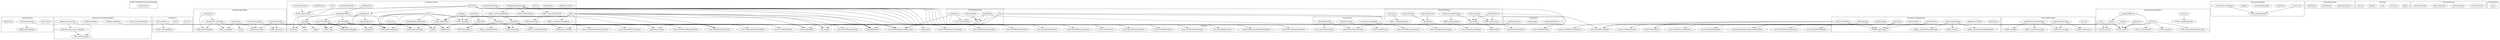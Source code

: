strict digraph {
subgraph cluster_2688_IERC3156FlashBorrowerUpgradeable {
label = "IERC3156FlashBorrowerUpgradeable"
"2688_onFlashLoan" [label="onFlashLoan"]
}subgraph cluster_33729_StrategyLeverageAAVEv3 {
label = "StrategyLeverageAAVEv3"
"33729_getBalances" [label="getBalances"]
"33729__supply" [label="_supply"]
"33729__withdraw" [label="_withdraw"]
"33729_constructor" [label="constructor"]
"33729__supplyAndBorrow" [label="_supplyAndBorrow"]
"33729__repay" [label="_repay"]
"33729_initialize" [label="initialize"]
"33729__withdraw" -> "33729_aaveV3"
"33729__supplyAndBorrow" -> "33729__supply"
"33729__repay" -> "33729_aaveV3A"
"33729_initialize" -> "33729_initializer"
"33729__supply" -> "33729_aaveV3"
"33729_initialize" -> "33729__initializeStrategyLeverage"
"33729_constructor" -> "33729__disableInitializers"
"33729_initialize" -> "33729__initUseAAVEv3"
"33729_getBalances" -> "33729_aaveV3"
"33729__supply" -> "33729_aaveV3A"
"33729__supplyAndBorrow" -> "33729_aaveV3"
"33729__repay" -> "33729_aaveV3"
"33729_initialize" -> "33729_aaveV3"
}subgraph cluster_28388_UseFlashLender {
label = "UseFlashLender"
"28388_flashLenderA" [label="flashLenderA"]
"28388__initUseFlashLender" [label="_initUseFlashLender"]
"28388_flashLender" [label="flashLender"]
"28388__initUseFlashLender" -> "28388_onlyInitializing"
}subgraph cluster_3301_ReentrancyGuardUpgradeable {
label = "ReentrancyGuardUpgradeable"
"3301__reentrancyGuardEntered" [label="_reentrancyGuardEntered"]
"3301___ReentrancyGuard_init_unchained" [label="__ReentrancyGuard_init_unchained"]
"3301__nonReentrantBefore" [label="_nonReentrantBefore"]
"3301__nonReentrantAfter" [label="_nonReentrantAfter"]
"3301___ReentrancyGuard_init" [label="__ReentrancyGuard_init"]
"3301___ReentrancyGuard_init" -> "3301___ReentrancyGuard_init_unchained"
"3301___ReentrancyGuard_init_unchained" -> "3301_onlyInitializing"
"3301___ReentrancyGuard_init" -> "3301_onlyInitializing"
}subgraph cluster_28327_UseAAVEv3 {
label = "UseAAVEv3"
"28327_aaveV3A" [label="aaveV3A"]
"28327_aaveV3" [label="aaveV3"]
"28327__initUseAAVEv3" [label="_initUseAAVEv3"]
"28327__initUseAAVEv3" -> "28327_onlyInitializing"
}subgraph cluster_31143_UseUnifiedSwapper {
label = "UseUnifiedSwapper"
"31143__key" [label="_key"]
"31143_disableRoute" [label="disableRoute"]
"31143_swap" [label="swap"]
"31143_isRouteEnabled" [label="isRouteEnabled"]
"31143_enableRoute" [label="enableRoute"]
"31143_isRouteEnabled" -> "31143__key"
"31143_swap" -> "31143__key"
"31143_enableRoute" -> "31143__key"
"31143_disableRoute" -> "31143_onlyGovernor"
"31143_enableRoute" -> "31143_onlyGovernor"
"31143_disableRoute" -> "31143__key"
}subgraph cluster_2665_OwnableUpgradeable {
label = "OwnableUpgradeable"
"2665_renounceOwnership" [label="renounceOwnership"]
"2665___Ownable_init_unchained" [label="__Ownable_init_unchained"]
"2665_transferOwnership" [label="transferOwnership"]
"2665_owner" [label="owner"]
"2665__transferOwnership" [label="_transferOwnership"]
"2665__checkOwner" [label="_checkOwner"]
"2665___Ownable_init" [label="__Ownable_init"]
"2665___Ownable_init" -> "2665_onlyInitializing"
"2665__checkOwner" -> "2665_owner"
"2665_renounceOwnership" -> "2665__transferOwnership"
"2665___Ownable_init_unchained" -> "2665__msgSender"
"2665___Ownable_init_unchained" -> "2665_onlyInitializing"
"2665__checkOwner" -> "2665__msgSender"
"2665_transferOwnership" -> "2665_onlyOwner"
"2665___Ownable_init" -> "2665___Ownable_init_unchained"
"2665_transferOwnership" -> "2665__transferOwnership"
"2665_renounceOwnership" -> "2665_onlyOwner"
"2665___Ownable_init_unchained" -> "2665__transferOwnership"
}subgraph cluster_5002_ContextUpgradeable {
label = "ContextUpgradeable"
"5002___Context_init" [label="__Context_init"]
"5002__msgSender" [label="_msgSender"]
"5002__contextSuffixLength" [label="_contextSuffixLength"]
"5002__msgData" [label="_msgData"]
"5002___Context_init_unchained" [label="__Context_init_unchained"]
"5002___Context_init" -> "5002_onlyInitializing"
"5002___Context_init_unchained" -> "5002_onlyInitializing"
}subgraph cluster_29131_UseLeverage {
label = "UseLeverage"
"29131__calculateLeverageRatio" [label="_calculateLeverageRatio"]
"29131__calcDeltaPosition" [label="_calcDeltaPosition"]
"29131__calculateDebtToPay" [label="_calculateDebtToPay"]
}subgraph cluster_37738_IStrategyLeverage {
label = "IStrategyLeverage"
"37738_getCollateralAsset" [label="getCollateralAsset"]
"37738_getDebAsset" [label="getDebAsset"]
"37738_getPosition" [label="getPosition"]
}subgraph cluster_34893_StrategySettings {
label = "StrategySettings"
"34893_setPriceMaxConf" [label="setPriceMaxConf"]
"34893__initializeStrategySettings" [label="_initializeStrategySettings"]
"34893_getPriceMaxAge" [label="getPriceMaxAge"]
"34893_getPriceMaxConf" [label="getPriceMaxConf"]
"34893_setPriceMaxAge" [label="setPriceMaxAge"]
"34893__setUint256" [label="_setUint256"]
"34893_constructor" [label="constructor"]
"34893__getUint256" [label="_getUint256"]
"34893_setPriceMaxConf" -> "34893_onlyGovernor"
"34893_setPriceMaxConf" -> "34893__setUint256"
"34893__initializeStrategySettings" -> "34893__setUint256"
"34893_setPriceMaxAge" -> "34893_onlyGovernor"
"34893_getPriceMaxConf" -> "34893__getUint256"
"34893_constructor" -> "34893__disableInitializers"
"34893__initializeStrategySettings" -> "34893_onlyInitializing"
"34893_getPriceMaxAge" -> "34893__getUint256"
"34893_setPriceMaxAge" -> "34893__setUint256"
}subgraph cluster_37703_IStrategy {
label = "IStrategy"
"37703_deploy" [label="deploy"]
"37703_totalAssets" [label="totalAssets"]
"37703_asset" [label="asset"]
"37703_undeploy" [label="undeploy"]
"37703_harvest" [label="harvest"]
}subgraph cluster_3088_Initializable {
label = "Initializable"
"3088__getInitializedVersion" [label="_getInitializedVersion"]
"3088__isInitializing" [label="_isInitializing"]
"3088__disableInitializers" [label="_disableInitializers"]
}subgraph cluster_33392_StrategyLeverage {
label = "StrategyLeverage"
"33392_totalAssets" [label="totalAssets"]
"33392__convertToCollateral" [label="_convertToCollateral"]
"33392_getPosition" [label="getPosition"]
"33392_getCollateralAsset" [label="getCollateralAsset"]
"33392__repayAndWithdraw" [label="_repayAndWithdraw"]
"33392__toCollateral" [label="_toCollateral"]
"33392__undeploy" [label="_undeploy"]
"33392__toDebt" [label="_toDebt"]
"33392_getBalances" [label="getBalances"]
"33392_getDebAsset" [label="getDebAsset"]
"33392__adjustDebt" [label="_adjustDebt"]
"33392__withdraw" [label="_withdraw"]
"33392__supplyAndBorrow" [label="_supplyAndBorrow"]
"33392__initializeStrategyLeverage" [label="_initializeStrategyLeverage"]
"33392_receive" [label="receive"]
"33392_setCollateralOracle" [label="setCollateralOracle"]
"33392_setDebtOracle" [label="setDebtOracle"]
"33392__convertToDebt" [label="_convertToDebt"]
"33392__payDebt" [label="_payDebt"]
"33392_harvest" [label="harvest"]
"33392__getPosition" [label="_getPosition"]
"33392_onFlashLoan" [label="onFlashLoan"]
"33392_getCollateralOracle" [label="getCollateralOracle"]
"33392_deploy" [label="deploy"]
"33392__supply" [label="_supply"]
"33392_asset" [label="asset"]
"33392_undeploy" [label="undeploy"]
"33392_getDebtOracle" [label="getDebtOracle"]
"33392_renounceOwnership" [label="renounceOwnership"]
"33392__repay" [label="_repay"]
"33392__supplyBorrow" [label="_supplyBorrow"]
"33392_harvest" -> "33392_getPriceMaxConf"
"33392_deploy" -> "33392_flashLender"
"33392__repayAndWithdraw" -> "33392__withdraw"
"33392__payDebt" -> "33392_swap"
"33392__undeploy" -> "33392_getPriceMaxConf"
"33392_onFlashLoan" -> "33392__payDebt"
"33392__payDebt" -> "33392_getMaxSlippage"
"33392__convertToCollateral" -> "33392__toCollateral"
"33392__convertToCollateral" -> "33392_getPriceMaxAge"
"33392_harvest" -> "33392_getMaxLoanToValue"
"33392__payDebt" -> "33392__withdraw"
"33392__undeploy" -> "33392_getPriceMaxAge"
"33392_harvest" -> "33392_onlyOwner"
"33392_deploy" -> "33392_onlyOwner"
"33392_harvest" -> "33392__toDebt"
"33392__convertToDebt" -> "33392_getMaxSlippage"
"33392__supplyBorrow" -> "33392__supplyAndBorrow"
"33392_harvest" -> "33392_getBalances"
"33392__supplyBorrow" -> "33392_getPriceMaxConf"
"33392__payDebt" -> "33392_getPriceMaxAge"
"33392__adjustDebt" -> "33392_getLoanToValue"
"33392__undeploy" -> "33392_getBalances"
"33392_undeploy" -> "33392_nonReentrant"
"33392__convertToDebt" -> "33392_getPriceMaxConf"
"33392__supplyBorrow" -> "33392__convertToCollateral"
"33392__payDebt" -> "33392__toCollateral"
"33392__adjustDebt" -> "33392_flashLenderA"
"33392__undeploy" -> "33392__toCollateral"
"33392__supplyBorrow" -> "33392_getPriceMaxAge"
"33392__undeploy" -> "33392_flashLender"
"33392__convertToCollateral" -> "33392_getMaxSlippage"
"33392_setDebtOracle" -> "33392_onlyGovernor"
"33392__convertToDebt" -> "33392_getPriceMaxAge"
"33392_deploy" -> "33392__calculateLeverageRatio"
"33392_undeploy" -> "33392__undeploy"
"33392__repayAndWithdraw" -> "33392_getBalances"
"33392__payDebt" -> "33392_getPriceMaxConf"
"33392_deploy" -> "33392_getNrLoops"
"33392__undeploy" -> "33392__toDebt"
"33392_harvest" -> "33392_getPriceMaxAge"
"33392__convertToDebt" -> "33392_swap"
"33392_setCollateralOracle" -> "33392_onlyGovernor"
"33392__payDebt" -> "33392__supply"
"33392_onFlashLoan" -> "33392_flashLenderA"
"33392_deploy" -> "33392_getLoanToValue"
"33392__getPosition" -> "33392_getBalances"
"33392__adjustDebt" -> "33392__calculateDebtToPay"
"33392_getPosition" -> "33392__getPosition"
"33392_harvest" -> "33392__adjustDebt"
"33392__payDebt" -> "33392__repay"
"33392_deploy" -> "33392_flashLenderA"
"33392__convertToDebt" -> "33392__toDebt"
"33392_totalAssets" -> "33392__toDebt"
"33392__convertToCollateral" -> "33392_swap"
"33392__supplyBorrow" -> "33392__toDebt"
"33392__repayAndWithdraw" -> "33392__convertToDebt"
"33392__convertToCollateral" -> "33392_getPriceMaxConf"
"33392_deploy" -> "33392_nonReentrant"
"33392__initializeStrategyLeverage" -> "33392__initLeverageSettings"
"33392__undeploy" -> "33392__calcDeltaPosition"
"33392__repayAndWithdraw" -> "33392__repay"
"33392_totalAssets" -> "33392_getBalances"
"33392__adjustDebt" -> "33392_flashLender"
"33392_onFlashLoan" -> "33392__supplyBorrow"
"33392__initializeStrategyLeverage" -> "33392_onlyInitializing"
"33392__initializeStrategyLeverage" -> "33392__initUseFlashLender"
"33392_onFlashLoan" -> "33392__repayAndWithdraw"
"33392_harvest" -> "33392_nonReentrant"
"33392__undeploy" -> "33392_flashLenderA"
"33392_undeploy" -> "33392_onlyOwner"
}subgraph cluster_37776_IStrategySettings {
label = "IStrategySettings"
"37776_setPriceMaxConf" [label="setPriceMaxConf"]
"37776_setPriceMaxAge" [label="setPriceMaxAge"]
"37776_getPriceMaxConf" [label="getPriceMaxConf"]
"37776_getPriceMaxAge" [label="getPriceMaxAge"]
}subgraph cluster_34484_StrategyLeverageSettings {
label = "StrategyLeverageSettings"
"34484_getNrLoops" [label="getNrLoops"]
"34484_getMaxLoanToValue" [label="getMaxLoanToValue"]
"34484_setNrLoops" [label="setNrLoops"]
"34484_setMaxLoanToValue" [label="setMaxLoanToValue"]
"34484_getLoanToValue" [label="getLoanToValue"]
"34484__initLeverageSettings" [label="_initLeverageSettings"]
"34484_getMaxSlippage" [label="getMaxSlippage"]
"34484_setLoanToValue" [label="setLoanToValue"]
"34484_setMaxSlippage" [label="setMaxSlippage"]
"34484_setMaxSlippage" -> "34484_onlyGovernor"
"34484_setMaxLoanToValue" -> "34484_onlyGovernor"
"34484__initLeverageSettings" -> "34484__initializeGovernableOwnable"
"34484__initLeverageSettings" -> "34484__initializeStrategySettings"
"34484__initLeverageSettings" -> "34484_initializer"
"34484_setNrLoops" -> "34484_onlyGovernor"
"34484_setLoanToValue" -> "34484_onlyGovernor"
}subgraph cluster_22262_GovernableOwnable {
label = "GovernableOwnable"
"22262_governor" [label="governor"]
"22262__transferGovernorship" [label="_transferGovernorship"]
"22262_transferGovernorship" [label="transferGovernorship"]
"22262__initializeGovernableOwnable" [label="_initializeGovernableOwnable"]
"22262__initializeGovernableOwnable" -> "22262__transferOwnership"
"22262_transferGovernorship" -> "22262_onlyGovernor"
"22262__initializeGovernableOwnable" -> "22262__transferGovernorship"
"22262_transferGovernorship" -> "22262__transferGovernorship"
"22262__initializeGovernableOwnable" -> "22262_initializer"
}subgraph cluster_37815_ISwapHandler {
label = "ISwapHandler"
"37815_swap" [label="swap"]
}subgraph cluster_solidity {
label = "[Solidity]"
"revert FailedToApproveAllowanceForAAVE()" 
"abi.encode()" 
"revert InvalidFlashLoanAction()" 
"revert InvalidLoanToValue()" 
"revert InvalidOwner()" 
"revert ETHTransferNotAllowed(address)" 
"revert InvalidValue()" 
"revert InvalidGovernorAddress()" 
"revert InvalidPercentageValue()" 
"revert InvalidDivisor()" 
"revert RouteNotAuthorized()" 
"revert InvalidNumberOfLoops()" 
"revert InvalidProvider()" 
"revert InvalidWithdrawAmount()" 
"revert FailedToRepayDebt()" 
"revert InvalidDeployAmount()" 
"require(bool,string)" 
"abi.encodePacked()" 
"abi.decode()" 
"sstore(uint256,uint256)" 
"revert InvalidMaxLoanToValue()" 
"revert InvalidCollateralToken()" 
"revert InvalidFlashLenderContract()" 
"revert InvalidDebtToken()" 
"revert FailedToAuthenticateArgs()" 
"revert CollateralLowerThanDebt()" 
"revert InvalidCollateralOracle()" 
"revert InvalidLoopCount()" 
"revert InvalidTargetValue()" 
"revert InvalidFlashLoanSender()" 
"sload(uint256)" 
"revert InvalidFlashLoanAsset()" 
"revert InvalidAAVEv3Contract()" 
"revert InvalidDebtOracle()" 
"revert FailedToRunFlashLoan()" 
"revert InvalidDeltaDebt()" 
"revert RouteAlreadyAuthorized()" 
"revert InvalidLoanInitiator()" 
"revert InvalidPercentage()" 
"revert NoCollateralMarginToScale()" 
"revert InvalidAAVEEMode()" 
"revert FailedToApproveAllowance()" 
"keccak256(bytes)" 
"31143_enableRoute" -> "revert RouteAlreadyAuthorized()"
"33729__repay" -> "revert FailedToRepayDebt()"
"33729_initialize" -> "revert InvalidAAVEEMode()"
"2665__checkOwner" -> "require(bool,string)"
"31143_enableRoute" -> "revert FailedToApproveAllowance()"
"31143_swap" -> "revert InvalidProvider()"
"33392_onFlashLoan" -> "abi.decode()"
"33392__adjustDebt" -> "revert FailedToApproveAllowance()"
"33392__adjustDebt" -> "abi.encodePacked()"
"33392__initializeStrategyLeverage" -> "revert InvalidOwner()"
"33392_onFlashLoan" -> "revert InvalidFlashLoanAsset()"
"33392_harvest" -> "revert CollateralLowerThanDebt()"
"29131__calculateLeverageRatio" -> "revert InvalidNumberOfLoops()"
"33392_onFlashLoan" -> "revert InvalidFlashLoanAction()"
"29131__calcDeltaPosition" -> "revert InvalidPercentageValue()"
"34893__getUint256" -> "sload(uint256)"
"33392_renounceOwnership" -> "revert InvalidOwner()"
"34484_setMaxLoanToValue" -> "revert InvalidMaxLoanToValue()"
"33392_deploy" -> "revert InvalidDeployAmount()"
"33392_onFlashLoan" -> "revert FailedToAuthenticateArgs()"
"34484_setMaxSlippage" -> "revert InvalidPercentage()"
"33392__undeploy" -> "revert NoCollateralMarginToScale()"
"29131__calculateDebtToPay" -> "revert InvalidDivisor()"
"31143__key" -> "abi.encode()"
"3301__nonReentrantBefore" -> "require(bool,string)"
"33392__initializeStrategyLeverage" -> "revert InvalidCollateralToken()"
"33392_receive" -> "revert ETHTransferNotAllowed(address)"
"33392_deploy" -> "abi.encode()"
"29131__calculateDebtToPay" -> "revert InvalidTargetValue()"
"3088__disableInitializers" -> "require(bool,string)"
"33392_deploy" -> "revert FailedToApproveAllowance()"
"33392_onFlashLoan" -> "revert InvalidFlashLoanSender()"
"34484_setMaxLoanToValue" -> "revert InvalidPercentage()"
"33392__undeploy" -> "abi.encodePacked()"
"34484_setMaxLoanToValue" -> "revert InvalidValue()"
"33392_harvest" -> "revert InvalidDeltaDebt()"
"2665_transferOwnership" -> "require(bool,string)"
"31143__key" -> "keccak256(bytes)"
"33392__undeploy" -> "revert FailedToRunFlashLoan()"
"33392_deploy" -> "abi.encodePacked()"
"28327__initUseAAVEv3" -> "revert InvalidAAVEv3Contract()"
"34484_setNrLoops" -> "revert InvalidLoopCount()"
"34893_setPriceMaxConf" -> "revert InvalidPercentage()"
"22262_transferGovernorship" -> "revert InvalidGovernorAddress()"
"33729__repay" -> "revert FailedToApproveAllowanceForAAVE()"
"33392__undeploy" -> "keccak256(bytes)"
"33392__adjustDebt" -> "abi.encode()"
"33392_deploy" -> "keccak256(bytes)"
"33729__supply" -> "revert FailedToApproveAllowanceForAAVE()"
"33392__adjustDebt" -> "revert FailedToRunFlashLoan()"
"31143_disableRoute" -> "revert FailedToApproveAllowance()"
"34893__setUint256" -> "sstore(uint256,uint256)"
"33729__withdraw" -> "revert InvalidWithdrawAmount()"
"31143_disableRoute" -> "revert RouteNotAuthorized()"
"34484_setLoanToValue" -> "revert InvalidPercentage()"
"33392_deploy" -> "revert FailedToRunFlashLoan()"
"33392__initializeStrategyLeverage" -> "revert InvalidCollateralOracle()"
"33392__initializeStrategyLeverage" -> "revert InvalidDebtOracle()"
"34484_setLoanToValue" -> "revert InvalidValue()"
"33392__initializeStrategyLeverage" -> "revert InvalidDebtToken()"
"33392_onFlashLoan" -> "abi.encodePacked()"
"33392_onFlashLoan" -> "revert InvalidLoanInitiator()"
"33392__adjustDebt" -> "keccak256(bytes)"
"33392__undeploy" -> "revert FailedToApproveAllowance()"
"29131__calculateLeverageRatio" -> "revert InvalidLoanToValue()"
"28388__initUseFlashLender" -> "revert InvalidFlashLenderContract()"
"33392__undeploy" -> "abi.encode()"
"33392_onFlashLoan" -> "keccak256(bytes)"
"31143_swap" -> "revert RouteNotAuthorized()"
"31143_swap" -> "abi.encode()"
}
}
